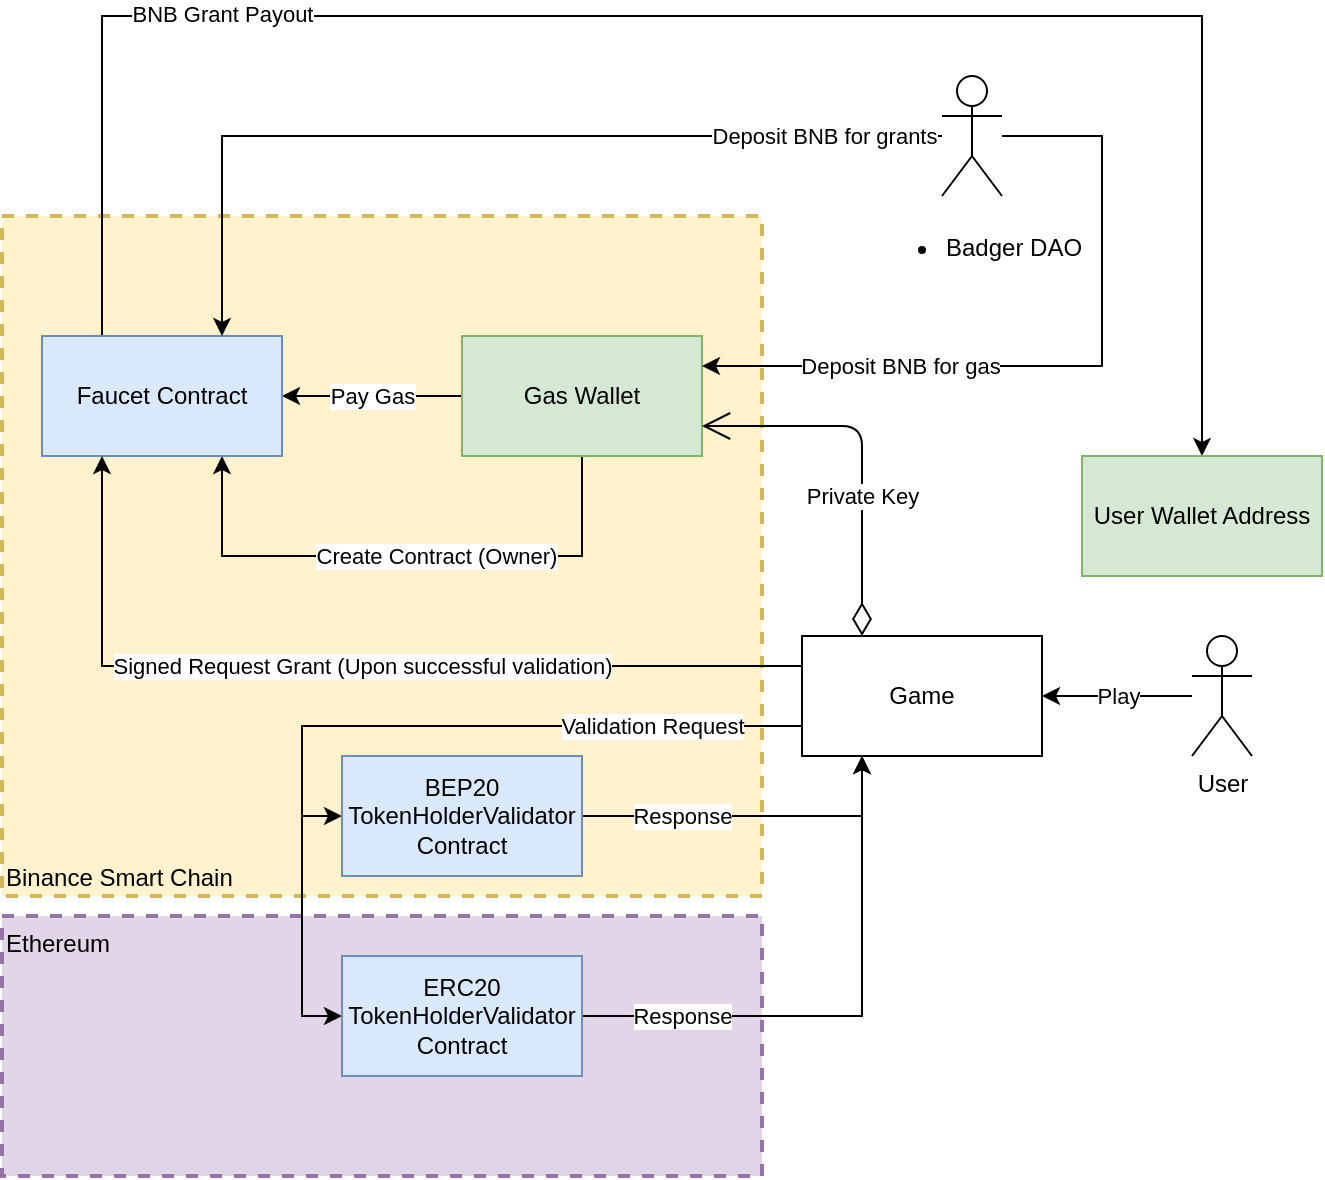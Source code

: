 <mxfile version="14.6.6" type="device"><diagram id="7eAGZfeV-LihmVY53dOc" name="Overview"><mxGraphModel dx="1032" dy="1707" grid="1" gridSize="10" guides="1" tooltips="1" connect="1" arrows="1" fold="1" page="1" pageScale="1" pageWidth="850" pageHeight="1100" math="0" shadow="0"><root><mxCell id="0"/><mxCell id="1" parent="0"/><mxCell id="ioN3LSF6hBzddgxGWX9J-3" value="Binance Smart Chain" style="rounded=0;whiteSpace=wrap;html=1;dashed=1;strokeWidth=2;align=left;verticalAlign=bottom;fillColor=#fff2cc;strokeColor=#d6b656;" vertex="1" parent="1"><mxGeometry x="160" y="-470" width="380" height="340" as="geometry"/></mxCell><mxCell id="ioN3LSF6hBzddgxGWX9J-4" value="Ethereum" style="rounded=0;whiteSpace=wrap;html=1;dashed=1;strokeWidth=2;align=left;verticalAlign=top;fillColor=#e1d5e7;strokeColor=#9673a6;" vertex="1" parent="1"><mxGeometry x="160" y="-120" width="380" height="130" as="geometry"/></mxCell><mxCell id="rTCVgAPROJNHZOBVz9fI-6" value="Pay Gas" style="edgeStyle=orthogonalEdgeStyle;rounded=0;orthogonalLoop=1;jettySize=auto;html=1;entryX=1;entryY=0.5;entryDx=0;entryDy=0;" parent="1" source="rTCVgAPROJNHZOBVz9fI-1" target="rTCVgAPROJNHZOBVz9fI-2" edge="1"><mxGeometry relative="1" as="geometry"/></mxCell><mxCell id="rTCVgAPROJNHZOBVz9fI-10" value="Create Contract (Owner)" style="edgeStyle=orthogonalEdgeStyle;rounded=0;orthogonalLoop=1;jettySize=auto;html=1;exitX=0.5;exitY=1;exitDx=0;exitDy=0;entryX=0.75;entryY=1;entryDx=0;entryDy=0;" parent="1" source="rTCVgAPROJNHZOBVz9fI-1" target="rTCVgAPROJNHZOBVz9fI-2" edge="1"><mxGeometry x="-0.118" relative="1" as="geometry"><mxPoint as="offset"/><Array as="points"><mxPoint x="450" y="-300"/><mxPoint x="270" y="-300"/></Array></mxGeometry></mxCell><mxCell id="rTCVgAPROJNHZOBVz9fI-1" value="Gas Wallet" style="rounded=0;whiteSpace=wrap;html=1;fillColor=#d5e8d4;strokeColor=#82b366;" parent="1" vertex="1"><mxGeometry x="390" y="-410" width="120" height="60" as="geometry"/></mxCell><mxCell id="ioN3LSF6hBzddgxGWX9J-15" style="edgeStyle=orthogonalEdgeStyle;rounded=0;orthogonalLoop=1;jettySize=auto;html=1;entryX=0.5;entryY=0;entryDx=0;entryDy=0;exitX=0.25;exitY=0;exitDx=0;exitDy=0;" edge="1" parent="1" source="rTCVgAPROJNHZOBVz9fI-2" target="rTCVgAPROJNHZOBVz9fI-4"><mxGeometry relative="1" as="geometry"><Array as="points"><mxPoint x="210" y="-570"/><mxPoint x="760" y="-570"/><mxPoint x="760" y="-350"/></Array></mxGeometry></mxCell><mxCell id="ioN3LSF6hBzddgxGWX9J-16" value="BNB Grant Payout" style="edgeLabel;html=1;align=center;verticalAlign=middle;resizable=0;points=[];" vertex="1" connectable="0" parent="ioN3LSF6hBzddgxGWX9J-15"><mxGeometry x="-0.579" y="1" relative="1" as="geometry"><mxPoint x="24" as="offset"/></mxGeometry></mxCell><mxCell id="rTCVgAPROJNHZOBVz9fI-2" value="Faucet Contract" style="rounded=0;whiteSpace=wrap;html=1;fillColor=#dae8fc;strokeColor=#6c8ebf;" parent="1" vertex="1"><mxGeometry x="180" y="-410" width="120" height="60" as="geometry"/></mxCell><mxCell id="rTCVgAPROJNHZOBVz9fI-11" value="Signed Request Grant (Upon successful validation)" style="edgeStyle=orthogonalEdgeStyle;rounded=0;orthogonalLoop=1;jettySize=auto;html=1;exitX=0;exitY=0.25;exitDx=0;exitDy=0;entryX=0.25;entryY=1;entryDx=0;entryDy=0;" parent="1" source="rTCVgAPROJNHZOBVz9fI-3" target="rTCVgAPROJNHZOBVz9fI-2" edge="1"><mxGeometry x="-0.032" relative="1" as="geometry"><mxPoint as="offset"/><Array as="points"><mxPoint x="210" y="-245"/></Array></mxGeometry></mxCell><mxCell id="ioN3LSF6hBzddgxGWX9J-9" style="edgeStyle=orthogonalEdgeStyle;rounded=0;orthogonalLoop=1;jettySize=auto;html=1;exitX=0;exitY=0.75;exitDx=0;exitDy=0;entryX=0;entryY=0.5;entryDx=0;entryDy=0;" edge="1" parent="1" source="rTCVgAPROJNHZOBVz9fI-3" target="ioN3LSF6hBzddgxGWX9J-7"><mxGeometry relative="1" as="geometry"><Array as="points"><mxPoint x="310" y="-215"/><mxPoint x="310" y="-170"/></Array></mxGeometry></mxCell><mxCell id="ioN3LSF6hBzddgxGWX9J-10" style="edgeStyle=orthogonalEdgeStyle;rounded=0;orthogonalLoop=1;jettySize=auto;html=1;entryX=0;entryY=0.5;entryDx=0;entryDy=0;exitX=0;exitY=0.75;exitDx=0;exitDy=0;" edge="1" parent="1" source="rTCVgAPROJNHZOBVz9fI-3" target="ioN3LSF6hBzddgxGWX9J-5"><mxGeometry relative="1" as="geometry"/></mxCell><mxCell id="ioN3LSF6hBzddgxGWX9J-13" value="Validation Request" style="edgeLabel;html=1;align=center;verticalAlign=middle;resizable=0;points=[];" vertex="1" connectable="0" parent="ioN3LSF6hBzddgxGWX9J-10"><mxGeometry x="-0.318" relative="1" as="geometry"><mxPoint x="66" as="offset"/></mxGeometry></mxCell><mxCell id="rTCVgAPROJNHZOBVz9fI-3" value="Game" style="rounded=0;whiteSpace=wrap;html=1;" parent="1" vertex="1"><mxGeometry x="560" y="-260" width="120" height="60" as="geometry"/></mxCell><mxCell id="rTCVgAPROJNHZOBVz9fI-4" value="User Wallet Address" style="rounded=0;whiteSpace=wrap;html=1;fillColor=#d5e8d4;strokeColor=#82b366;" parent="1" vertex="1"><mxGeometry x="700" y="-350" width="120" height="60" as="geometry"/></mxCell><mxCell id="rTCVgAPROJNHZOBVz9fI-7" value="Private Key" style="endArrow=open;html=1;endSize=12;startArrow=diamondThin;startSize=14;startFill=0;edgeStyle=orthogonalEdgeStyle;exitX=0.25;exitY=0;exitDx=0;exitDy=0;entryX=1;entryY=0.75;entryDx=0;entryDy=0;" parent="1" source="rTCVgAPROJNHZOBVz9fI-3" target="rTCVgAPROJNHZOBVz9fI-1" edge="1"><mxGeometry x="-0.243" relative="1" as="geometry"><mxPoint x="380" y="-290" as="sourcePoint"/><mxPoint x="540" y="-290" as="targetPoint"/><mxPoint as="offset"/></mxGeometry></mxCell><mxCell id="rTCVgAPROJNHZOBVz9fI-17" value="Play" style="edgeStyle=orthogonalEdgeStyle;rounded=0;orthogonalLoop=1;jettySize=auto;html=1;" parent="1" source="rTCVgAPROJNHZOBVz9fI-16" target="rTCVgAPROJNHZOBVz9fI-3" edge="1"><mxGeometry relative="1" as="geometry"/></mxCell><mxCell id="rTCVgAPROJNHZOBVz9fI-16" value="User" style="shape=umlActor;verticalLabelPosition=bottom;verticalAlign=top;html=1;" parent="1" vertex="1"><mxGeometry x="755" y="-260" width="30" height="60" as="geometry"/></mxCell><mxCell id="c5QjXPqIrnwtgLJtlVQ_-3" style="edgeStyle=orthogonalEdgeStyle;rounded=0;orthogonalLoop=1;jettySize=auto;html=1;entryX=0.75;entryY=0;entryDx=0;entryDy=0;" parent="1" source="c5QjXPqIrnwtgLJtlVQ_-1" target="rTCVgAPROJNHZOBVz9fI-2" edge="1"><mxGeometry relative="1" as="geometry"/></mxCell><mxCell id="c5QjXPqIrnwtgLJtlVQ_-4" value="Deposit BNB for grants" style="edgeLabel;html=1;align=center;verticalAlign=middle;resizable=0;points=[];" parent="c5QjXPqIrnwtgLJtlVQ_-3" vertex="1" connectable="0"><mxGeometry x="-0.133" relative="1" as="geometry"><mxPoint x="140" as="offset"/></mxGeometry></mxCell><mxCell id="c5QjXPqIrnwtgLJtlVQ_-5" style="edgeStyle=orthogonalEdgeStyle;rounded=0;orthogonalLoop=1;jettySize=auto;html=1;entryX=1;entryY=0.25;entryDx=0;entryDy=0;" parent="1" source="c5QjXPqIrnwtgLJtlVQ_-1" target="rTCVgAPROJNHZOBVz9fI-1" edge="1"><mxGeometry relative="1" as="geometry"><Array as="points"><mxPoint x="710" y="-510"/><mxPoint x="710" y="-395"/></Array></mxGeometry></mxCell><mxCell id="c5QjXPqIrnwtgLJtlVQ_-6" value="Deposit BNB for gas" style="edgeLabel;html=1;align=center;verticalAlign=middle;resizable=0;points=[];" parent="c5QjXPqIrnwtgLJtlVQ_-5" vertex="1" connectable="0"><mxGeometry x="-0.162" y="-1" relative="1" as="geometry"><mxPoint x="-100" y="12" as="offset"/></mxGeometry></mxCell><mxCell id="c5QjXPqIrnwtgLJtlVQ_-1" value="&lt;ul&gt;&lt;li&gt;Badger DAO&lt;/li&gt;&lt;/ul&gt;" style="shape=umlActor;verticalLabelPosition=bottom;verticalAlign=top;html=1;align=left;spacingLeft=-40;" parent="1" vertex="1"><mxGeometry x="630" y="-540" width="30" height="60" as="geometry"/></mxCell><mxCell id="ioN3LSF6hBzddgxGWX9J-12" value="Response" style="edgeStyle=orthogonalEdgeStyle;rounded=0;orthogonalLoop=1;jettySize=auto;html=1;entryX=0.25;entryY=1;entryDx=0;entryDy=0;" edge="1" parent="1" source="ioN3LSF6hBzddgxGWX9J-5" target="rTCVgAPROJNHZOBVz9fI-3"><mxGeometry x="-0.63" relative="1" as="geometry"><mxPoint as="offset"/></mxGeometry></mxCell><mxCell id="ioN3LSF6hBzddgxGWX9J-5" value="ERC20 TokenHolderValidator&lt;br&gt;Contract" style="rounded=0;whiteSpace=wrap;html=1;fillColor=#dae8fc;strokeColor=#6c8ebf;" vertex="1" parent="1"><mxGeometry x="330" y="-100" width="120" height="60" as="geometry"/></mxCell><mxCell id="ioN3LSF6hBzddgxGWX9J-11" style="edgeStyle=orthogonalEdgeStyle;rounded=0;orthogonalLoop=1;jettySize=auto;html=1;entryX=0.25;entryY=1;entryDx=0;entryDy=0;" edge="1" parent="1" source="ioN3LSF6hBzddgxGWX9J-7" target="rTCVgAPROJNHZOBVz9fI-3"><mxGeometry relative="1" as="geometry"/></mxCell><mxCell id="ioN3LSF6hBzddgxGWX9J-14" value="Response" style="edgeLabel;html=1;align=center;verticalAlign=middle;resizable=0;points=[];" vertex="1" connectable="0" parent="ioN3LSF6hBzddgxGWX9J-11"><mxGeometry x="-0.045" relative="1" as="geometry"><mxPoint x="-31" as="offset"/></mxGeometry></mxCell><mxCell id="ioN3LSF6hBzddgxGWX9J-7" value="BEP20 TokenHolderValidator&lt;br&gt;Contract" style="rounded=0;whiteSpace=wrap;html=1;fillColor=#dae8fc;strokeColor=#6c8ebf;" vertex="1" parent="1"><mxGeometry x="330" y="-200" width="120" height="60" as="geometry"/></mxCell></root></mxGraphModel></diagram></mxfile>